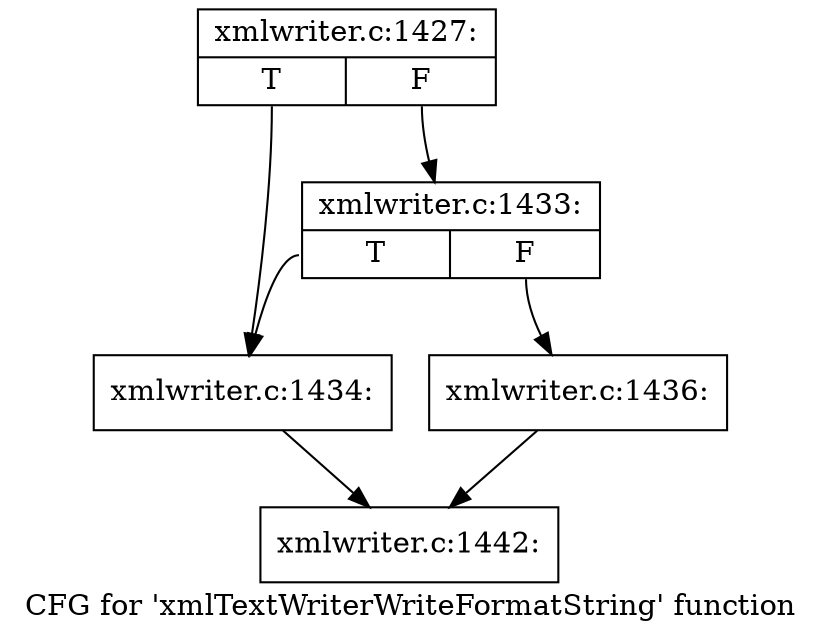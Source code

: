 digraph "CFG for 'xmlTextWriterWriteFormatString' function" {
	label="CFG for 'xmlTextWriterWriteFormatString' function";

	Node0x3f9dac0 [shape=record,label="{xmlwriter.c:1427:|{<s0>T|<s1>F}}"];
	Node0x3f9dac0:s0 -> Node0x3f9da70;
	Node0x3f9dac0:s1 -> Node0x3f9ed10;
	Node0x3f9ed10 [shape=record,label="{xmlwriter.c:1433:|{<s0>T|<s1>F}}"];
	Node0x3f9ed10:s0 -> Node0x3f9da70;
	Node0x3f9ed10:s1 -> Node0x3f9ecc0;
	Node0x3f9da70 [shape=record,label="{xmlwriter.c:1434:}"];
	Node0x3f9da70 -> Node0x3f9d610;
	Node0x3f9ecc0 [shape=record,label="{xmlwriter.c:1436:}"];
	Node0x3f9ecc0 -> Node0x3f9d610;
	Node0x3f9d610 [shape=record,label="{xmlwriter.c:1442:}"];
}
